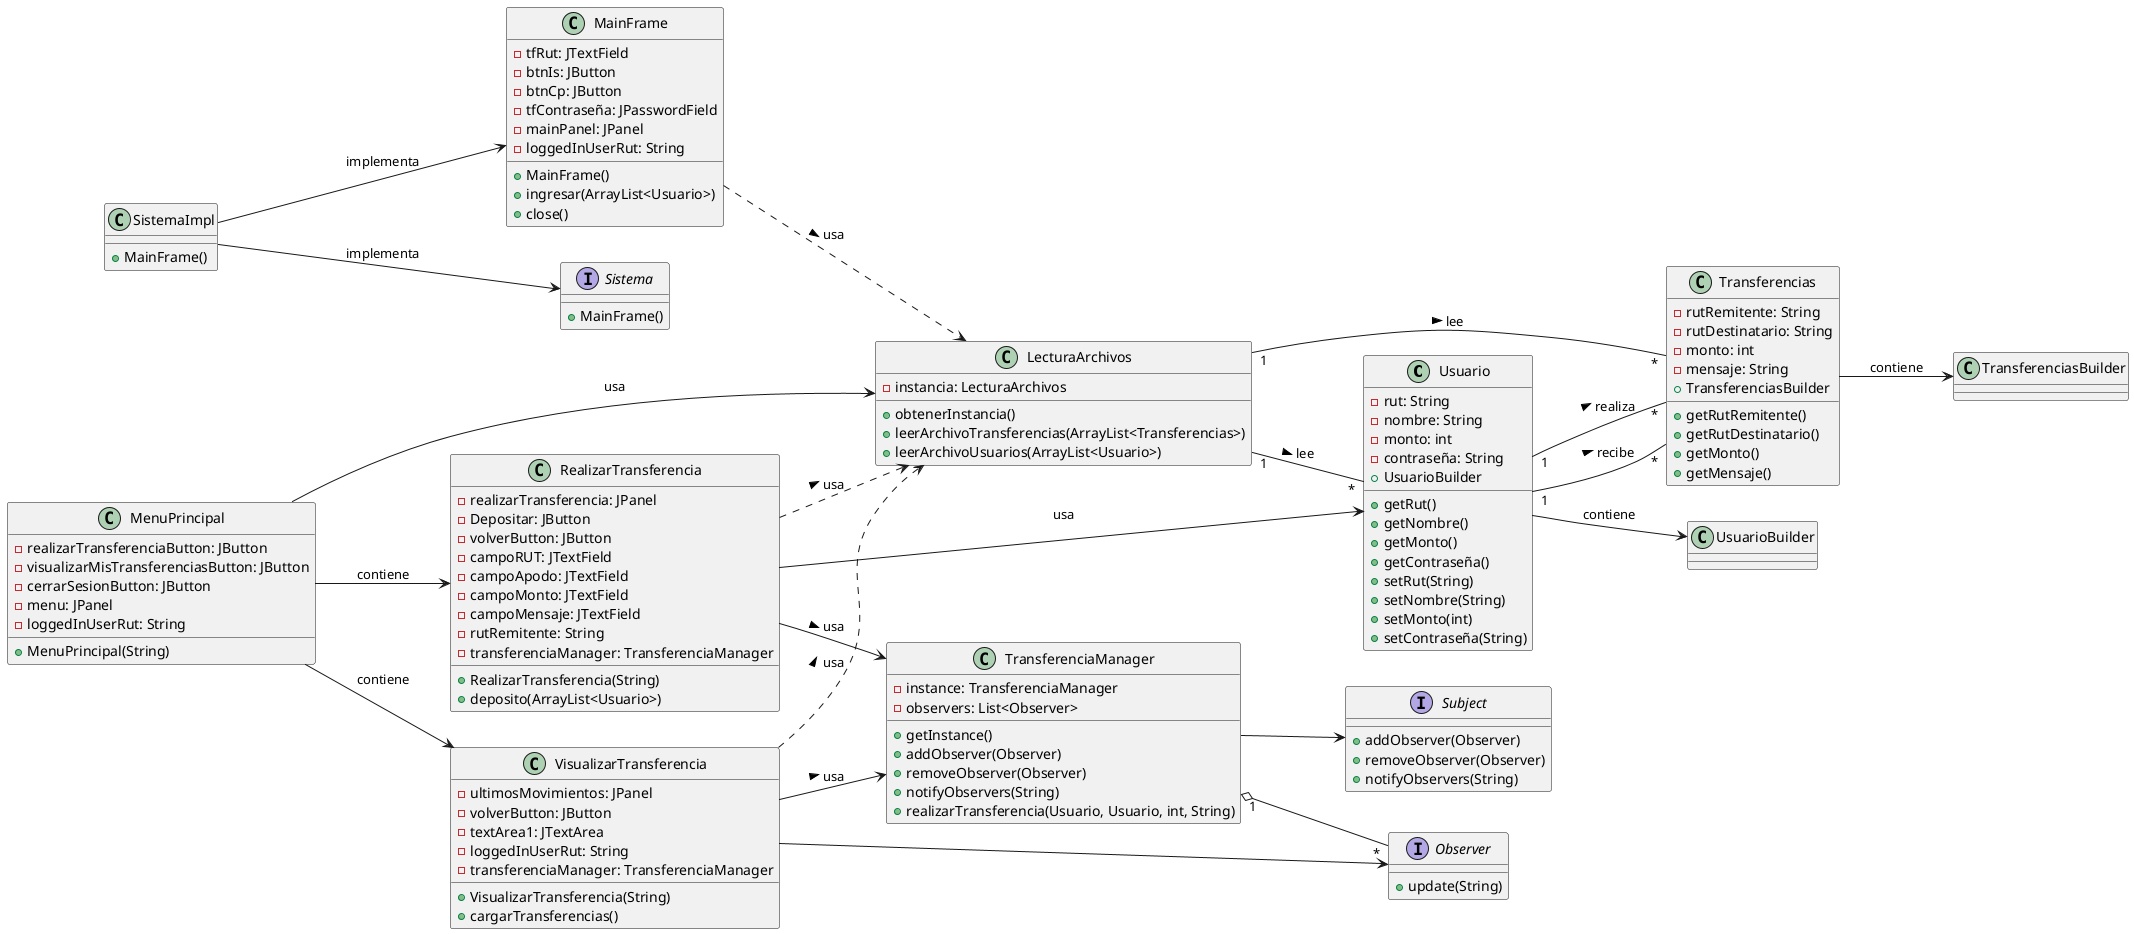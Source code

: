 @startuml

left to right direction

class Usuario {
    - rut: String
    - nombre: String
    - monto: int
    - contraseña: String
    + UsuarioBuilder
    + getRut()
    + getNombre()
    + getMonto()
    + getContraseña()
    + setRut(String)
    + setNombre(String)
    + setMonto(int)
    + setContraseña(String)
}

class Transferencias {
    - rutRemitente: String
    - rutDestinatario: String
    - monto: int
    - mensaje: String
    + TransferenciasBuilder
    + getRutRemitente()
    + getRutDestinatario()
    + getMonto()
    + getMensaje()
}

class LecturaArchivos {
    - instancia: LecturaArchivos
    + obtenerInstancia()
    + leerArchivoTransferencias(ArrayList<Transferencias>)
    + leerArchivoUsuarios(ArrayList<Usuario>)
}

interface Observer {
    + update(String)
}

interface Sistema {
    + MainFrame()
}

class SistemaImpl {
    + MainFrame()
}

interface Subject {
    + addObserver(Observer)
    + removeObserver(Observer)
    + notifyObservers(String)
}

class TransferenciaManager {
    - instance: TransferenciaManager
    - observers: List<Observer>
    + getInstance()
    + addObserver(Observer)
    + removeObserver(Observer)
    + notifyObservers(String)
    + realizarTransferencia(Usuario, Usuario, int, String)
}

class MainFrame {
    - tfRut: JTextField
    - btnIs: JButton
    - btnCp: JButton
    - tfContraseña: JPasswordField
    - mainPanel: JPanel
    - loggedInUserRut: String
    + MainFrame()
    + ingresar(ArrayList<Usuario>)
    + close()
}

class MenuPrincipal {
    - realizarTransferenciaButton: JButton
    - visualizarMisTransferenciasButton: JButton
    - cerrarSesionButton: JButton
    - menu: JPanel
    - loggedInUserRut: String
    + MenuPrincipal(String)
}

class RealizarTransferencia {
    - realizarTransferencia: JPanel
    - Depositar: JButton
    - volverButton: JButton
    - campoRUT: JTextField
    - campoApodo: JTextField
    - campoMonto: JTextField
    - campoMensaje: JTextField
    - rutRemitente: String
    - transferenciaManager: TransferenciaManager
    + RealizarTransferencia(String)
    + deposito(ArrayList<Usuario>)
}

class VisualizarTransferencia {
    - ultimosMovimientos: JPanel
    - volverButton: JButton
    - textArea1: JTextArea
    - loggedInUserRut: String
    - transferenciaManager: TransferenciaManager
    + VisualizarTransferencia(String)
    + cargarTransferencias()
}
Usuario "1" -- "*" Transferencias : realiza >
Usuario "1" -- "*" Transferencias : recibe >

Transferencias --> TransferenciasBuilder: contiene
Usuario --> UsuarioBuilder: contiene

LecturaArchivos "1" -- "*" Transferencias : lee >
LecturaArchivos "1" -- "*" Usuario : lee >

SistemaImpl --> MainFrame: implementa
SistemaImpl --> Sistema: implementa

TransferenciaManager "1" o-- "*" Observer
TransferenciaManager --> Subject

MainFrame ..> LecturaArchivos : usa >

MenuPrincipal --> LecturaArchivos: usa
MenuPrincipal --> RealizarTransferencia: contiene
MenuPrincipal --> VisualizarTransferencia: contiene

RealizarTransferencia ..> LecturaArchivos : usa >
RealizarTransferencia --> TransferenciaManager : usa >
RealizarTransferencia --> Usuario: usa

VisualizarTransferencia --> Observer
VisualizarTransferencia ..> LecturaArchivos : usa >
VisualizarTransferencia --> TransferenciaManager : usa >

@enduml
